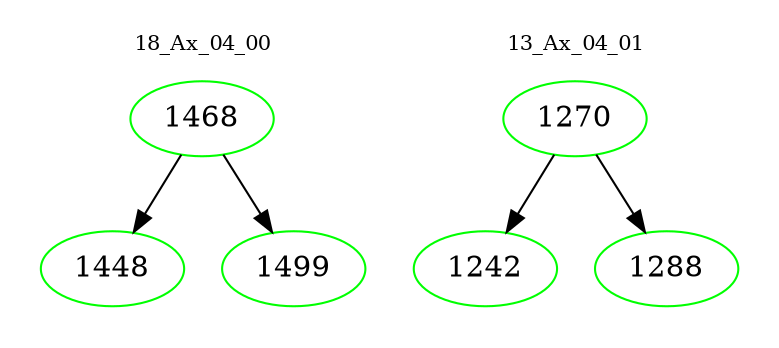 digraph{
subgraph cluster_0 {
color = white
label = "18_Ax_04_00";
fontsize=10;
T0_1468 [label="1468", color="green"]
T0_1468 -> T0_1448 [color="black"]
T0_1448 [label="1448", color="green"]
T0_1468 -> T0_1499 [color="black"]
T0_1499 [label="1499", color="green"]
}
subgraph cluster_1 {
color = white
label = "13_Ax_04_01";
fontsize=10;
T1_1270 [label="1270", color="green"]
T1_1270 -> T1_1242 [color="black"]
T1_1242 [label="1242", color="green"]
T1_1270 -> T1_1288 [color="black"]
T1_1288 [label="1288", color="green"]
}
}
